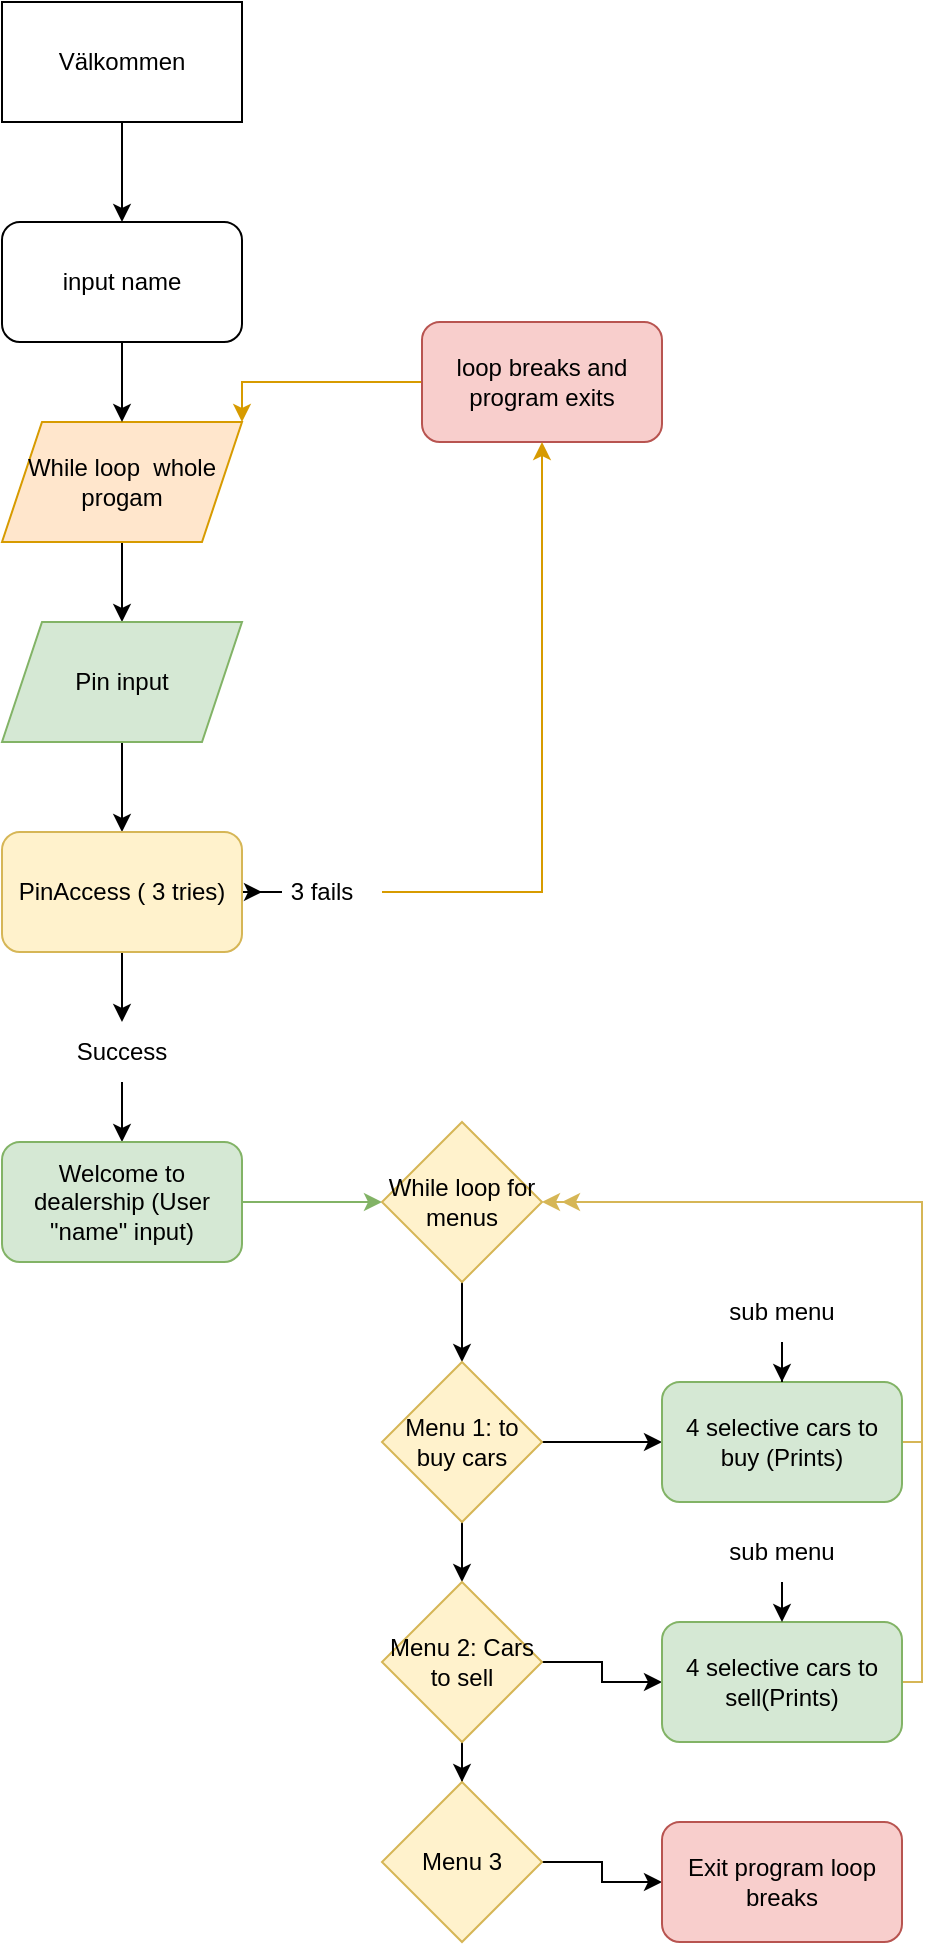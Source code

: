 <mxfile version="20.0.1" type="device"><diagram id="kUndqbalenfESKhzh2XI" name="Page-1"><mxGraphModel dx="782" dy="456" grid="1" gridSize="10" guides="1" tooltips="1" connect="1" arrows="1" fold="1" page="1" pageScale="1" pageWidth="827" pageHeight="1169" math="0" shadow="0"><root><mxCell id="0"/><mxCell id="1" parent="0"/><mxCell id="Vcb0HkLhXgU3A-4svRRM-3" style="edgeStyle=orthogonalEdgeStyle;rounded=0;orthogonalLoop=1;jettySize=auto;html=1;" edge="1" parent="1" source="v7I9aR8WBUEOoFUr2bK9-1" target="Vcb0HkLhXgU3A-4svRRM-2"><mxGeometry relative="1" as="geometry"/></mxCell><mxCell id="v7I9aR8WBUEOoFUr2bK9-1" value="Välkommen" style="rounded=0;whiteSpace=wrap;html=1;" parent="1" vertex="1"><mxGeometry x="210" y="110" width="120" height="60" as="geometry"/></mxCell><mxCell id="Vcb0HkLhXgU3A-4svRRM-6" style="edgeStyle=orthogonalEdgeStyle;rounded=0;orthogonalLoop=1;jettySize=auto;html=1;" edge="1" parent="1" source="Vcb0HkLhXgU3A-4svRRM-1" target="Vcb0HkLhXgU3A-4svRRM-5"><mxGeometry relative="1" as="geometry"/></mxCell><mxCell id="Vcb0HkLhXgU3A-4svRRM-1" value="While loop&amp;nbsp; whole progam" style="shape=parallelogram;perimeter=parallelogramPerimeter;whiteSpace=wrap;html=1;fixedSize=1;fillColor=#ffe6cc;strokeColor=#d79b00;" vertex="1" parent="1"><mxGeometry x="210" y="320" width="120" height="60" as="geometry"/></mxCell><mxCell id="Vcb0HkLhXgU3A-4svRRM-4" style="edgeStyle=orthogonalEdgeStyle;rounded=0;orthogonalLoop=1;jettySize=auto;html=1;" edge="1" parent="1" source="Vcb0HkLhXgU3A-4svRRM-2" target="Vcb0HkLhXgU3A-4svRRM-1"><mxGeometry relative="1" as="geometry"/></mxCell><mxCell id="Vcb0HkLhXgU3A-4svRRM-2" value="input name" style="rounded=1;whiteSpace=wrap;html=1;" vertex="1" parent="1"><mxGeometry x="210" y="220" width="120" height="60" as="geometry"/></mxCell><mxCell id="Vcb0HkLhXgU3A-4svRRM-8" style="edgeStyle=orthogonalEdgeStyle;rounded=0;orthogonalLoop=1;jettySize=auto;html=1;" edge="1" parent="1" source="Vcb0HkLhXgU3A-4svRRM-5" target="Vcb0HkLhXgU3A-4svRRM-7"><mxGeometry relative="1" as="geometry"/></mxCell><mxCell id="Vcb0HkLhXgU3A-4svRRM-5" value="Pin input" style="shape=parallelogram;perimeter=parallelogramPerimeter;whiteSpace=wrap;html=1;fixedSize=1;fillColor=#d5e8d4;strokeColor=#82b366;" vertex="1" parent="1"><mxGeometry x="210" y="420" width="120" height="60" as="geometry"/></mxCell><mxCell id="Vcb0HkLhXgU3A-4svRRM-12" style="edgeStyle=orthogonalEdgeStyle;rounded=0;orthogonalLoop=1;jettySize=auto;html=1;exitX=1;exitY=0.5;exitDx=0;exitDy=0;" edge="1" parent="1" source="Vcb0HkLhXgU3A-4svRRM-7" target="Vcb0HkLhXgU3A-4svRRM-11"><mxGeometry relative="1" as="geometry"/></mxCell><mxCell id="Vcb0HkLhXgU3A-4svRRM-16" style="edgeStyle=orthogonalEdgeStyle;rounded=0;orthogonalLoop=1;jettySize=auto;html=1;" edge="1" parent="1" source="Vcb0HkLhXgU3A-4svRRM-7" target="Vcb0HkLhXgU3A-4svRRM-15"><mxGeometry relative="1" as="geometry"/></mxCell><mxCell id="Vcb0HkLhXgU3A-4svRRM-7" value="PinAccess ( 3 tries)" style="rounded=1;whiteSpace=wrap;html=1;fillColor=#fff2cc;strokeColor=#d6b656;" vertex="1" parent="1"><mxGeometry x="210" y="525" width="120" height="60" as="geometry"/></mxCell><mxCell id="Vcb0HkLhXgU3A-4svRRM-14" style="edgeStyle=orthogonalEdgeStyle;rounded=0;orthogonalLoop=1;jettySize=auto;html=1;entryX=1;entryY=0;entryDx=0;entryDy=0;fillColor=#ffe6cc;strokeColor=#d79b00;" edge="1" parent="1" source="Vcb0HkLhXgU3A-4svRRM-10" target="Vcb0HkLhXgU3A-4svRRM-1"><mxGeometry relative="1" as="geometry"/></mxCell><mxCell id="Vcb0HkLhXgU3A-4svRRM-10" value="loop breaks and program exits" style="rounded=1;whiteSpace=wrap;html=1;fillColor=#f8cecc;strokeColor=#b85450;" vertex="1" parent="1"><mxGeometry x="420" y="270" width="120" height="60" as="geometry"/></mxCell><mxCell id="Vcb0HkLhXgU3A-4svRRM-13" style="edgeStyle=orthogonalEdgeStyle;rounded=0;orthogonalLoop=1;jettySize=auto;html=1;fillColor=#ffe6cc;strokeColor=#d79b00;" edge="1" parent="1" source="Vcb0HkLhXgU3A-4svRRM-11" target="Vcb0HkLhXgU3A-4svRRM-10"><mxGeometry relative="1" as="geometry"/></mxCell><mxCell id="Vcb0HkLhXgU3A-4svRRM-11" value="3 fails" style="text;html=1;strokeColor=none;fillColor=none;align=center;verticalAlign=middle;whiteSpace=wrap;rounded=0;" vertex="1" parent="1"><mxGeometry x="340" y="540" width="60" height="30" as="geometry"/></mxCell><mxCell id="Vcb0HkLhXgU3A-4svRRM-18" style="edgeStyle=orthogonalEdgeStyle;rounded=0;orthogonalLoop=1;jettySize=auto;html=1;exitX=0.5;exitY=1;exitDx=0;exitDy=0;" edge="1" parent="1" source="Vcb0HkLhXgU3A-4svRRM-15" target="Vcb0HkLhXgU3A-4svRRM-17"><mxGeometry relative="1" as="geometry"/></mxCell><mxCell id="Vcb0HkLhXgU3A-4svRRM-15" value="Success" style="text;html=1;strokeColor=none;fillColor=none;align=center;verticalAlign=middle;whiteSpace=wrap;rounded=0;" vertex="1" parent="1"><mxGeometry x="240" y="620" width="60" height="30" as="geometry"/></mxCell><mxCell id="Vcb0HkLhXgU3A-4svRRM-20" style="edgeStyle=orthogonalEdgeStyle;rounded=0;orthogonalLoop=1;jettySize=auto;html=1;exitX=1;exitY=0.5;exitDx=0;exitDy=0;fillColor=#d5e8d4;strokeColor=#82b366;" edge="1" parent="1" source="Vcb0HkLhXgU3A-4svRRM-17" target="Vcb0HkLhXgU3A-4svRRM-19"><mxGeometry relative="1" as="geometry"/></mxCell><mxCell id="Vcb0HkLhXgU3A-4svRRM-17" value="Welcome to dealership (User &quot;name&quot; input)" style="rounded=1;whiteSpace=wrap;html=1;fillColor=#d5e8d4;strokeColor=#82b366;" vertex="1" parent="1"><mxGeometry x="210" y="680" width="120" height="60" as="geometry"/></mxCell><mxCell id="Vcb0HkLhXgU3A-4svRRM-22" style="edgeStyle=orthogonalEdgeStyle;rounded=0;orthogonalLoop=1;jettySize=auto;html=1;exitX=0.5;exitY=1;exitDx=0;exitDy=0;" edge="1" parent="1" source="Vcb0HkLhXgU3A-4svRRM-19" target="Vcb0HkLhXgU3A-4svRRM-21"><mxGeometry relative="1" as="geometry"/></mxCell><mxCell id="Vcb0HkLhXgU3A-4svRRM-19" value="While loop for menus" style="rhombus;whiteSpace=wrap;html=1;fillColor=#fff2cc;strokeColor=#d6b656;" vertex="1" parent="1"><mxGeometry x="400" y="670" width="80" height="80" as="geometry"/></mxCell><mxCell id="Vcb0HkLhXgU3A-4svRRM-25" style="edgeStyle=orthogonalEdgeStyle;rounded=0;orthogonalLoop=1;jettySize=auto;html=1;" edge="1" parent="1" source="Vcb0HkLhXgU3A-4svRRM-21" target="Vcb0HkLhXgU3A-4svRRM-23"><mxGeometry relative="1" as="geometry"/></mxCell><mxCell id="Vcb0HkLhXgU3A-4svRRM-27" style="edgeStyle=orthogonalEdgeStyle;rounded=0;orthogonalLoop=1;jettySize=auto;html=1;exitX=0.5;exitY=1;exitDx=0;exitDy=0;entryX=0.5;entryY=0;entryDx=0;entryDy=0;" edge="1" parent="1" source="Vcb0HkLhXgU3A-4svRRM-21" target="Vcb0HkLhXgU3A-4svRRM-26"><mxGeometry relative="1" as="geometry"/></mxCell><mxCell id="Vcb0HkLhXgU3A-4svRRM-21" value="Menu 1: to buy cars" style="rhombus;whiteSpace=wrap;html=1;fillColor=#fff2cc;strokeColor=#d6b656;" vertex="1" parent="1"><mxGeometry x="400" y="790" width="80" height="80" as="geometry"/></mxCell><mxCell id="Vcb0HkLhXgU3A-4svRRM-24" style="edgeStyle=orthogonalEdgeStyle;rounded=0;orthogonalLoop=1;jettySize=auto;html=1;entryX=1;entryY=0.5;entryDx=0;entryDy=0;fillColor=#fff2cc;strokeColor=#d6b656;" edge="1" parent="1" source="Vcb0HkLhXgU3A-4svRRM-23" target="Vcb0HkLhXgU3A-4svRRM-19"><mxGeometry relative="1" as="geometry"><Array as="points"><mxPoint x="670" y="830"/><mxPoint x="670" y="710"/></Array></mxGeometry></mxCell><mxCell id="Vcb0HkLhXgU3A-4svRRM-23" value="4 selective cars to buy (Prints)" style="rounded=1;whiteSpace=wrap;html=1;fillColor=#d5e8d4;strokeColor=#82b366;" vertex="1" parent="1"><mxGeometry x="540" y="800" width="120" height="60" as="geometry"/></mxCell><mxCell id="Vcb0HkLhXgU3A-4svRRM-29" style="edgeStyle=orthogonalEdgeStyle;rounded=0;orthogonalLoop=1;jettySize=auto;html=1;exitX=1;exitY=0.5;exitDx=0;exitDy=0;" edge="1" parent="1" source="Vcb0HkLhXgU3A-4svRRM-26" target="Vcb0HkLhXgU3A-4svRRM-28"><mxGeometry relative="1" as="geometry"/></mxCell><mxCell id="Vcb0HkLhXgU3A-4svRRM-32" style="edgeStyle=orthogonalEdgeStyle;rounded=0;orthogonalLoop=1;jettySize=auto;html=1;exitX=0.5;exitY=1;exitDx=0;exitDy=0;" edge="1" parent="1" source="Vcb0HkLhXgU3A-4svRRM-26" target="Vcb0HkLhXgU3A-4svRRM-31"><mxGeometry relative="1" as="geometry"/></mxCell><mxCell id="Vcb0HkLhXgU3A-4svRRM-26" value="Menu 2: Cars to sell" style="rhombus;whiteSpace=wrap;html=1;fillColor=#fff2cc;strokeColor=#d6b656;" vertex="1" parent="1"><mxGeometry x="400" y="900" width="80" height="80" as="geometry"/></mxCell><mxCell id="Vcb0HkLhXgU3A-4svRRM-30" style="edgeStyle=orthogonalEdgeStyle;rounded=0;orthogonalLoop=1;jettySize=auto;html=1;fillColor=#fff2cc;strokeColor=#d6b656;" edge="1" parent="1" source="Vcb0HkLhXgU3A-4svRRM-28"><mxGeometry relative="1" as="geometry"><mxPoint x="490" y="710" as="targetPoint"/><Array as="points"><mxPoint x="670" y="950"/><mxPoint x="670" y="710"/></Array></mxGeometry></mxCell><mxCell id="Vcb0HkLhXgU3A-4svRRM-28" value="&lt;span style=&quot;&quot;&gt;4 selective cars to sell(Prints)&lt;/span&gt;" style="rounded=1;whiteSpace=wrap;html=1;fillColor=#d5e8d4;strokeColor=#82b366;" vertex="1" parent="1"><mxGeometry x="540" y="920" width="120" height="60" as="geometry"/></mxCell><mxCell id="Vcb0HkLhXgU3A-4svRRM-34" style="edgeStyle=orthogonalEdgeStyle;rounded=0;orthogonalLoop=1;jettySize=auto;html=1;exitX=1;exitY=0.5;exitDx=0;exitDy=0;entryX=0;entryY=0.5;entryDx=0;entryDy=0;" edge="1" parent="1" source="Vcb0HkLhXgU3A-4svRRM-31" target="Vcb0HkLhXgU3A-4svRRM-33"><mxGeometry relative="1" as="geometry"/></mxCell><mxCell id="Vcb0HkLhXgU3A-4svRRM-31" value="Menu 3" style="rhombus;whiteSpace=wrap;html=1;fillColor=#fff2cc;strokeColor=#d6b656;" vertex="1" parent="1"><mxGeometry x="400" y="1000" width="80" height="80" as="geometry"/></mxCell><mxCell id="Vcb0HkLhXgU3A-4svRRM-33" value="Exit program loop breaks" style="rounded=1;whiteSpace=wrap;html=1;fillColor=#f8cecc;strokeColor=#b85450;" vertex="1" parent="1"><mxGeometry x="540" y="1020" width="120" height="60" as="geometry"/></mxCell><mxCell id="Vcb0HkLhXgU3A-4svRRM-36" style="edgeStyle=orthogonalEdgeStyle;rounded=0;orthogonalLoop=1;jettySize=auto;html=1;entryX=0.5;entryY=0;entryDx=0;entryDy=0;" edge="1" parent="1" source="Vcb0HkLhXgU3A-4svRRM-35" target="Vcb0HkLhXgU3A-4svRRM-23"><mxGeometry relative="1" as="geometry"/></mxCell><mxCell id="Vcb0HkLhXgU3A-4svRRM-35" value="sub menu" style="text;html=1;strokeColor=none;fillColor=none;align=center;verticalAlign=middle;whiteSpace=wrap;rounded=0;" vertex="1" parent="1"><mxGeometry x="570" y="750" width="60" height="30" as="geometry"/></mxCell><mxCell id="Vcb0HkLhXgU3A-4svRRM-38" style="edgeStyle=orthogonalEdgeStyle;rounded=0;orthogonalLoop=1;jettySize=auto;html=1;exitX=0.5;exitY=1;exitDx=0;exitDy=0;entryX=0.5;entryY=0;entryDx=0;entryDy=0;" edge="1" parent="1" source="Vcb0HkLhXgU3A-4svRRM-37" target="Vcb0HkLhXgU3A-4svRRM-28"><mxGeometry relative="1" as="geometry"/></mxCell><mxCell id="Vcb0HkLhXgU3A-4svRRM-37" value="sub menu" style="text;html=1;strokeColor=none;fillColor=none;align=center;verticalAlign=middle;whiteSpace=wrap;rounded=0;" vertex="1" parent="1"><mxGeometry x="570" y="870" width="60" height="30" as="geometry"/></mxCell></root></mxGraphModel></diagram></mxfile>
